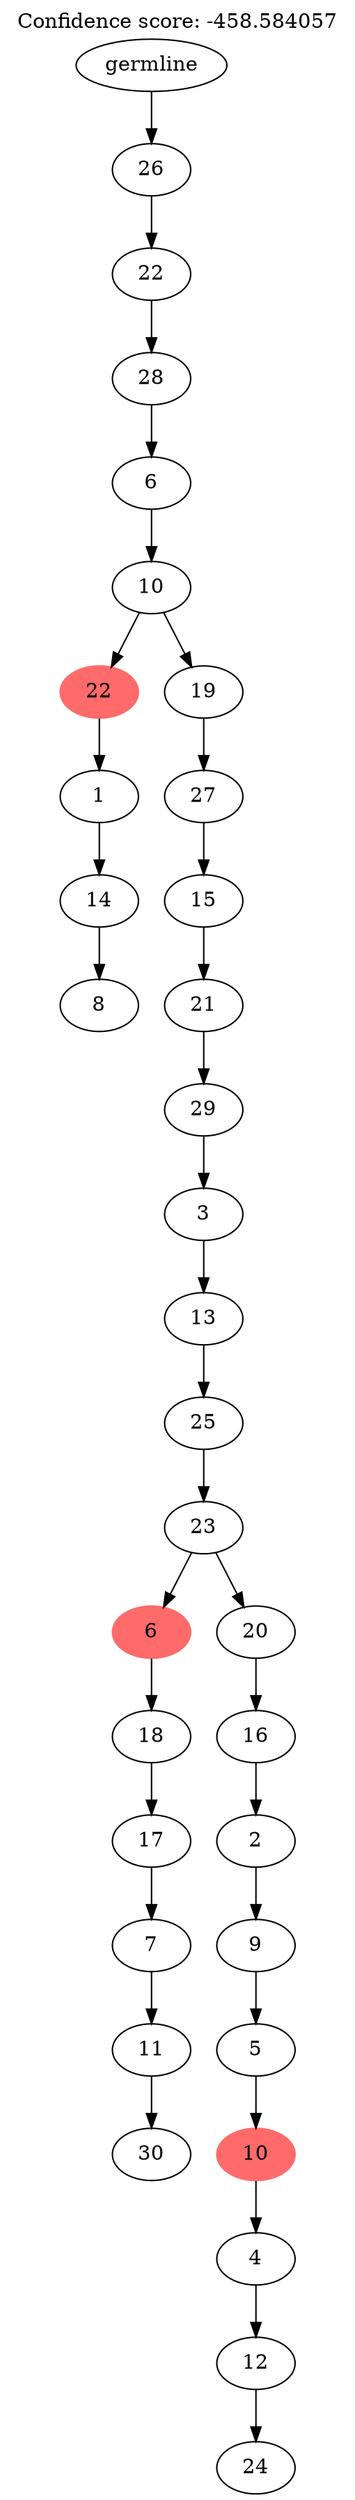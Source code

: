 digraph g {
	"32" -> "33";
	"33" [label="8"];
	"31" -> "32";
	"32" [label="14"];
	"30" -> "31";
	"31" [label="1"];
	"28" -> "29";
	"29" [label="30"];
	"27" -> "28";
	"28" [label="11"];
	"26" -> "27";
	"27" [label="7"];
	"25" -> "26";
	"26" [label="17"];
	"24" -> "25";
	"25" [label="18"];
	"22" -> "23";
	"23" [label="24"];
	"21" -> "22";
	"22" [label="12"];
	"20" -> "21";
	"21" [label="4"];
	"19" -> "20";
	"20" [color=indianred1, style=filled, label="10"];
	"18" -> "19";
	"19" [label="5"];
	"17" -> "18";
	"18" [label="9"];
	"16" -> "17";
	"17" [label="2"];
	"15" -> "16";
	"16" [label="16"];
	"14" -> "15";
	"15" [label="20"];
	"14" -> "24";
	"24" [color=indianred1, style=filled, label="6"];
	"13" -> "14";
	"14" [label="23"];
	"12" -> "13";
	"13" [label="25"];
	"11" -> "12";
	"12" [label="13"];
	"10" -> "11";
	"11" [label="3"];
	"9" -> "10";
	"10" [label="29"];
	"8" -> "9";
	"9" [label="21"];
	"7" -> "8";
	"8" [label="15"];
	"6" -> "7";
	"7" [label="27"];
	"5" -> "6";
	"6" [label="19"];
	"5" -> "30";
	"30" [color=indianred1, style=filled, label="22"];
	"4" -> "5";
	"5" [label="10"];
	"3" -> "4";
	"4" [label="6"];
	"2" -> "3";
	"3" [label="28"];
	"1" -> "2";
	"2" [label="22"];
	"0" -> "1";
	"1" [label="26"];
	"0" [label="germline"];
	labelloc="t";
	label="Confidence score: -458.584057";
}
